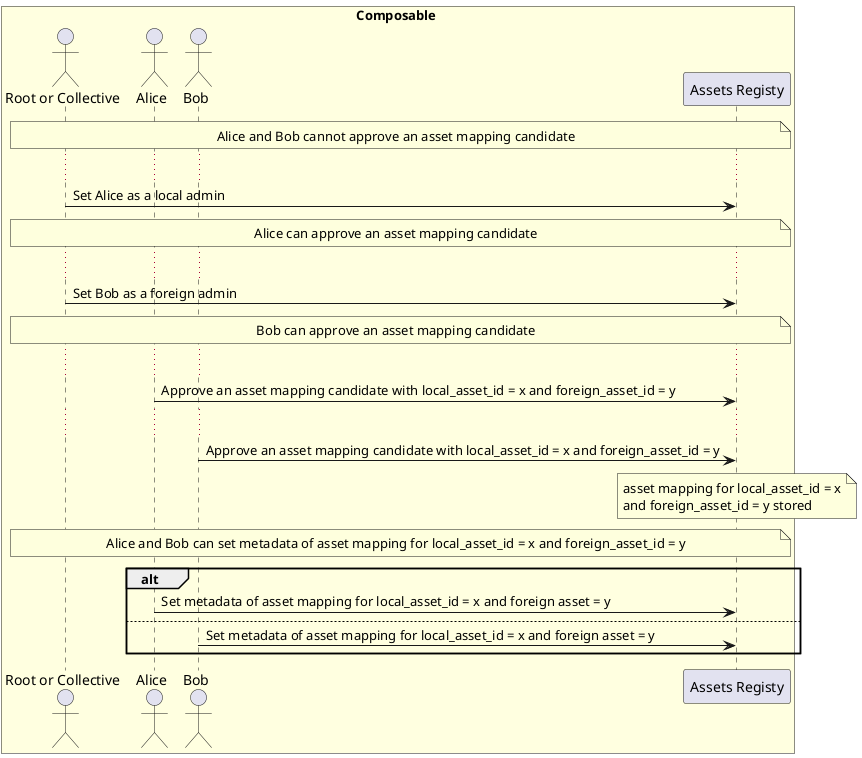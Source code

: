 @startuml

box Composable #LightYellow
  actor "Root or Collective" as composable_authority
  actor "Alice" as alice
  actor "Bob" as bob
  participant "Assets Registy" as assets_registry_pallet
end box

note across: Alice and Bob cannot approve an asset mapping candidate

...

composable_authority -> assets_registry_pallet: Set Alice as a local admin
note across: Alice can approve an asset mapping candidate

...

composable_authority -> assets_registry_pallet: Set Bob as a foreign admin
note across: Bob can approve an asset mapping candidate

...

alice -> assets_registry_pallet: Approve an asset mapping candidate with local_asset_id = x and foreign_asset_id = y

...

bob -> assets_registry_pallet: Approve an asset mapping candidate with local_asset_id = x and foreign_asset_id = y
note over assets_registry_pallet
asset mapping for local_asset_id = x
and foreign_asset_id = y stored
end note

note across: Alice and Bob can set metadata of asset mapping for local_asset_id = x and foreign_asset_id = y

alt
alice -> assets_registry_pallet: Set metadata of asset mapping for local_asset_id = x and foreign asset = y
else
bob -> assets_registry_pallet: Set metadata of asset mapping for local_asset_id = x and foreign asset = y
end

@enduml
